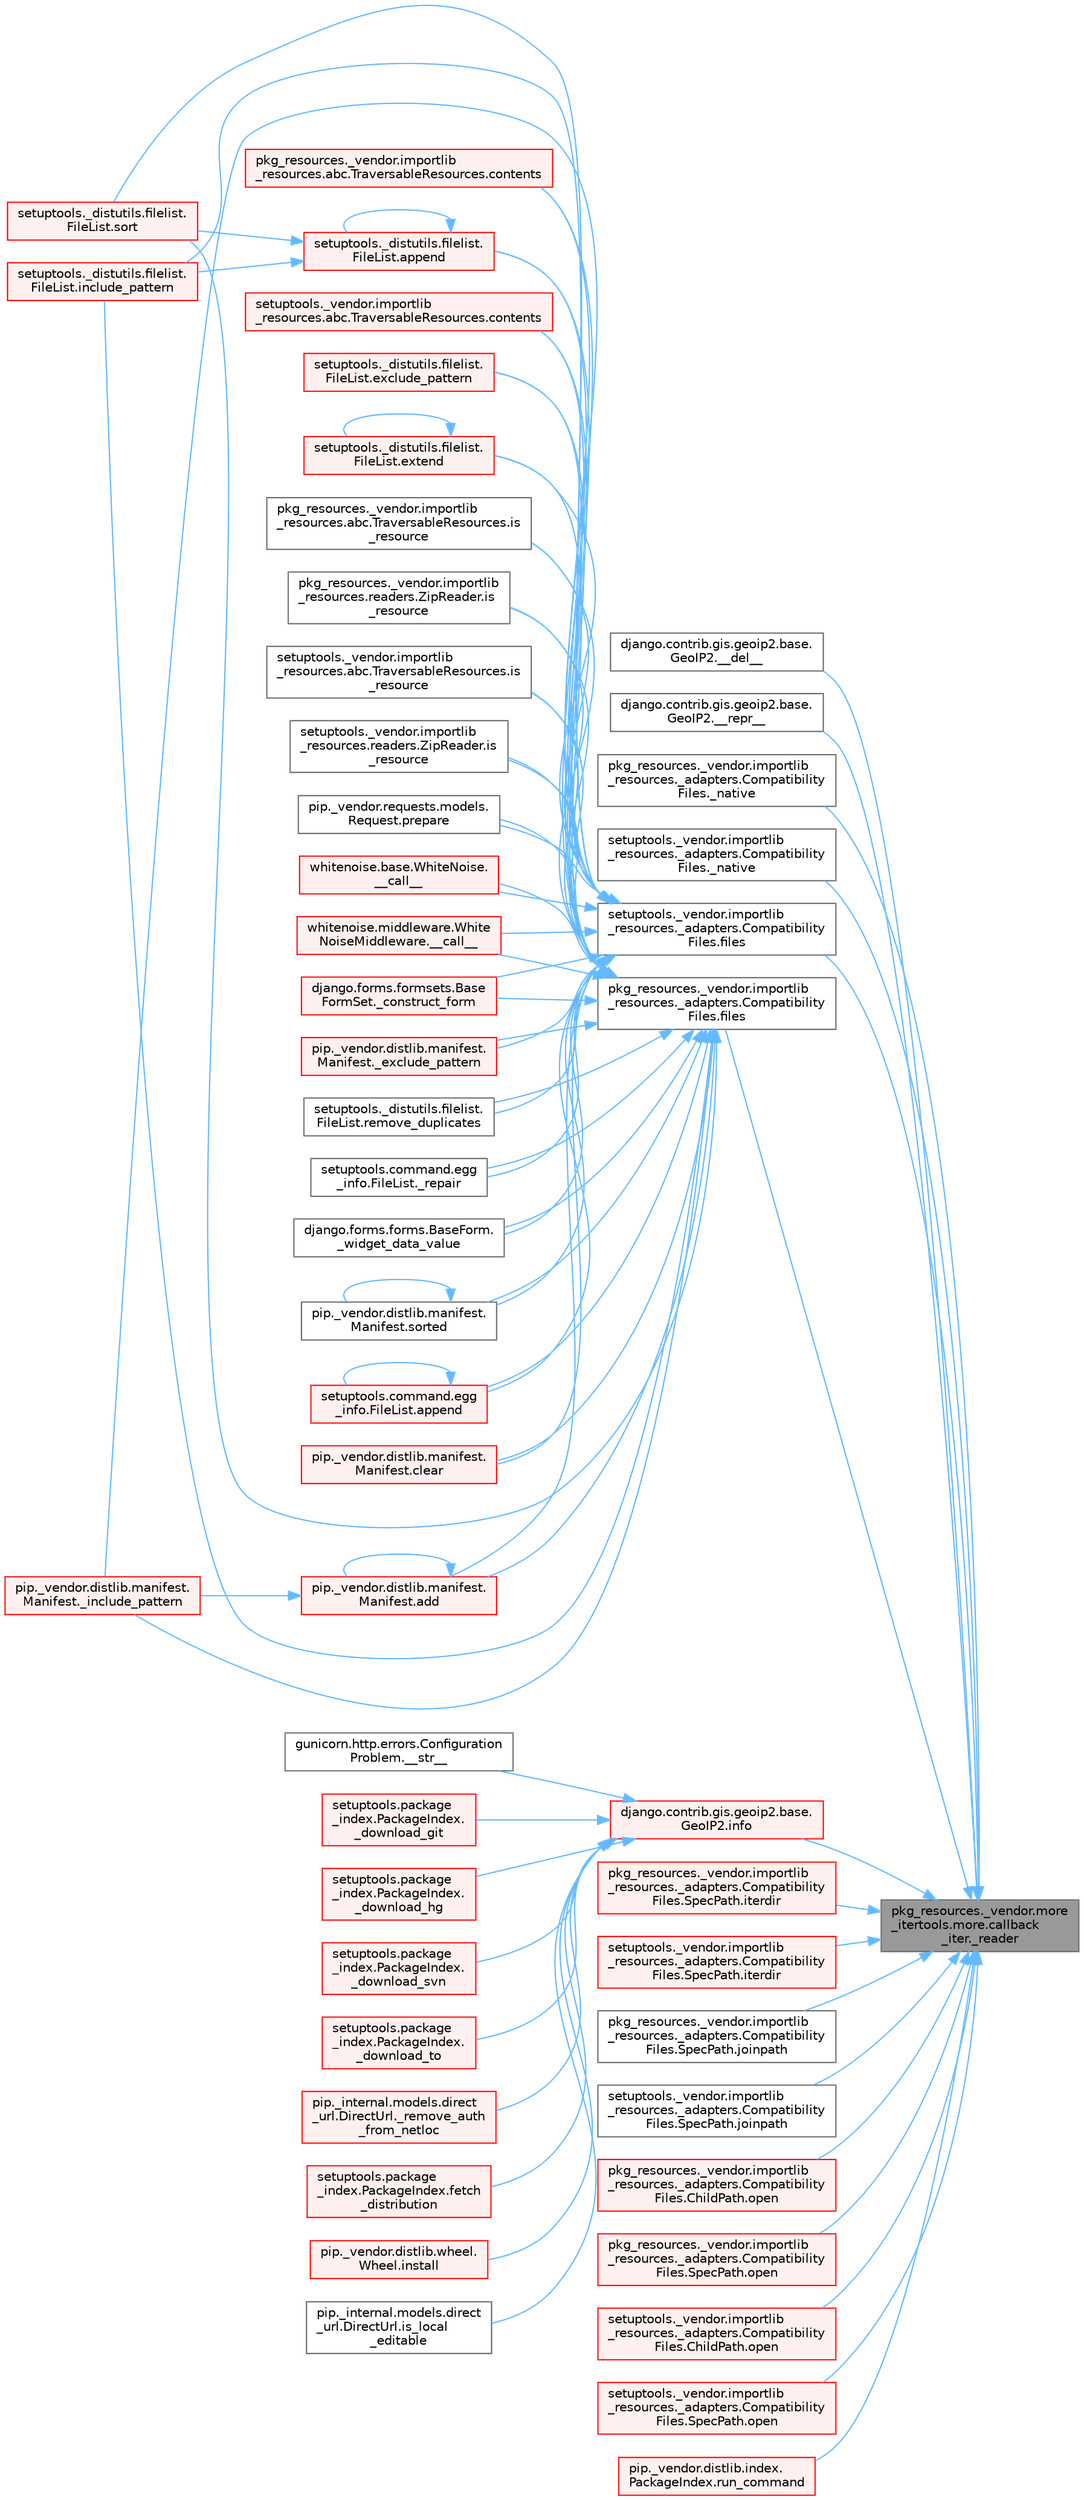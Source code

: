digraph "pkg_resources._vendor.more_itertools.more.callback_iter._reader"
{
 // LATEX_PDF_SIZE
  bgcolor="transparent";
  edge [fontname=Helvetica,fontsize=10,labelfontname=Helvetica,labelfontsize=10];
  node [fontname=Helvetica,fontsize=10,shape=box,height=0.2,width=0.4];
  rankdir="RL";
  Node1 [id="Node000001",label="pkg_resources._vendor.more\l_itertools.more.callback\l_iter._reader",height=0.2,width=0.4,color="gray40", fillcolor="grey60", style="filled", fontcolor="black",tooltip=" "];
  Node1 -> Node2 [id="edge1_Node000001_Node000002",dir="back",color="steelblue1",style="solid",tooltip=" "];
  Node2 [id="Node000002",label="django.contrib.gis.geoip2.base.\lGeoIP2.__del__",height=0.2,width=0.4,color="grey40", fillcolor="white", style="filled",URL="$classdjango_1_1contrib_1_1gis_1_1geoip2_1_1base_1_1_geo_i_p2.html#a7995867898ee5c0d505609479f3f2af4",tooltip=" "];
  Node1 -> Node3 [id="edge2_Node000001_Node000003",dir="back",color="steelblue1",style="solid",tooltip=" "];
  Node3 [id="Node000003",label="django.contrib.gis.geoip2.base.\lGeoIP2.__repr__",height=0.2,width=0.4,color="grey40", fillcolor="white", style="filled",URL="$classdjango_1_1contrib_1_1gis_1_1geoip2_1_1base_1_1_geo_i_p2.html#aa55be1a26fa93b10128b5bf54c429419",tooltip=" "];
  Node1 -> Node4 [id="edge3_Node000001_Node000004",dir="back",color="steelblue1",style="solid",tooltip=" "];
  Node4 [id="Node000004",label="pkg_resources._vendor.importlib\l_resources._adapters.Compatibility\lFiles._native",height=0.2,width=0.4,color="grey40", fillcolor="white", style="filled",URL="$classpkg__resources_1_1__vendor_1_1importlib__resources_1_1__adapters_1_1_compatibility_files.html#addbb06ccf5a655a3e87fe4f42f0eac4c",tooltip=" "];
  Node1 -> Node5 [id="edge4_Node000001_Node000005",dir="back",color="steelblue1",style="solid",tooltip=" "];
  Node5 [id="Node000005",label="setuptools._vendor.importlib\l_resources._adapters.Compatibility\lFiles._native",height=0.2,width=0.4,color="grey40", fillcolor="white", style="filled",URL="$classsetuptools_1_1__vendor_1_1importlib__resources_1_1__adapters_1_1_compatibility_files.html#a60d6d4addb4a763781d0984a0068c678",tooltip=" "];
  Node1 -> Node6 [id="edge5_Node000001_Node000006",dir="back",color="steelblue1",style="solid",tooltip=" "];
  Node6 [id="Node000006",label="pkg_resources._vendor.importlib\l_resources._adapters.Compatibility\lFiles.files",height=0.2,width=0.4,color="grey40", fillcolor="white", style="filled",URL="$classpkg__resources_1_1__vendor_1_1importlib__resources_1_1__adapters_1_1_compatibility_files.html#a8b9d338ee8b5f6f2b1b612d2835a5528",tooltip=" "];
  Node6 -> Node7 [id="edge6_Node000006_Node000007",dir="back",color="steelblue1",style="solid",tooltip=" "];
  Node7 [id="Node000007",label="whitenoise.base.WhiteNoise.\l__call__",height=0.2,width=0.4,color="red", fillcolor="#FFF0F0", style="filled",URL="$classwhitenoise_1_1base_1_1_white_noise.html#ab69ed09639e4ade9a92277a9b899da68",tooltip=" "];
  Node6 -> Node10 [id="edge7_Node000006_Node000010",dir="back",color="steelblue1",style="solid",tooltip=" "];
  Node10 [id="Node000010",label="whitenoise.middleware.White\lNoiseMiddleware.__call__",height=0.2,width=0.4,color="red", fillcolor="#FFF0F0", style="filled",URL="$classwhitenoise_1_1middleware_1_1_white_noise_middleware.html#aa3f80045431a706769634ee0fc6ca9d1",tooltip=" "];
  Node6 -> Node11 [id="edge8_Node000006_Node000011",dir="back",color="steelblue1",style="solid",tooltip=" "];
  Node11 [id="Node000011",label="django.forms.formsets.Base\lFormSet._construct_form",height=0.2,width=0.4,color="red", fillcolor="#FFF0F0", style="filled",URL="$classdjango_1_1forms_1_1formsets_1_1_base_form_set.html#a4a92b0779a5f5964325e73f9c8521fe8",tooltip=" "];
  Node6 -> Node712 [id="edge9_Node000006_Node000712",dir="back",color="steelblue1",style="solid",tooltip=" "];
  Node712 [id="Node000712",label="pip._vendor.distlib.manifest.\lManifest._exclude_pattern",height=0.2,width=0.4,color="red", fillcolor="#FFF0F0", style="filled",URL="$classpip_1_1__vendor_1_1distlib_1_1manifest_1_1_manifest.html#a4bd92bd408c6f080795a5c18bb2c6030",tooltip=" "];
  Node6 -> Node714 [id="edge10_Node000006_Node000714",dir="back",color="steelblue1",style="solid",tooltip=" "];
  Node714 [id="Node000714",label="pip._vendor.distlib.manifest.\lManifest._include_pattern",height=0.2,width=0.4,color="red", fillcolor="#FFF0F0", style="filled",URL="$classpip_1_1__vendor_1_1distlib_1_1manifest_1_1_manifest.html#a4599dc42a99e1cee1644e6b2d97e7103",tooltip=" "];
  Node6 -> Node715 [id="edge11_Node000006_Node000715",dir="back",color="steelblue1",style="solid",tooltip=" "];
  Node715 [id="Node000715",label="setuptools.command.egg\l_info.FileList._repair",height=0.2,width=0.4,color="grey40", fillcolor="white", style="filled",URL="$classsetuptools_1_1command_1_1egg__info_1_1_file_list.html#a2661dc70c72673701e1b6740b9cecc1e",tooltip=" "];
  Node6 -> Node112 [id="edge12_Node000006_Node000112",dir="back",color="steelblue1",style="solid",tooltip=" "];
  Node112 [id="Node000112",label="django.forms.forms.BaseForm.\l_widget_data_value",height=0.2,width=0.4,color="grey40", fillcolor="white", style="filled",URL="$classdjango_1_1forms_1_1forms_1_1_base_form.html#a237e69a267c76deaa1f2bb226b221391",tooltip=" "];
  Node6 -> Node716 [id="edge13_Node000006_Node000716",dir="back",color="steelblue1",style="solid",tooltip=" "];
  Node716 [id="Node000716",label="pip._vendor.distlib.manifest.\lManifest.add",height=0.2,width=0.4,color="red", fillcolor="#FFF0F0", style="filled",URL="$classpip_1_1__vendor_1_1distlib_1_1manifest_1_1_manifest.html#aae84ea0f83bcc2cbb7d5a31fc767120f",tooltip=" "];
  Node716 -> Node714 [id="edge14_Node000716_Node000714",dir="back",color="steelblue1",style="solid",tooltip=" "];
  Node716 -> Node716 [id="edge15_Node000716_Node000716",dir="back",color="steelblue1",style="solid",tooltip=" "];
  Node6 -> Node730 [id="edge16_Node000006_Node000730",dir="back",color="steelblue1",style="solid",tooltip=" "];
  Node730 [id="Node000730",label="setuptools._distutils.filelist.\lFileList.append",height=0.2,width=0.4,color="red", fillcolor="#FFF0F0", style="filled",URL="$classsetuptools_1_1__distutils_1_1filelist_1_1_file_list.html#aa9ee6398f54c690ec1af5df79fb1fbac",tooltip=" "];
  Node730 -> Node730 [id="edge17_Node000730_Node000730",dir="back",color="steelblue1",style="solid",tooltip=" "];
  Node730 -> Node852 [id="edge18_Node000730_Node000852",dir="back",color="steelblue1",style="solid",tooltip=" "];
  Node852 [id="Node000852",label="setuptools._distutils.filelist.\lFileList.include_pattern",height=0.2,width=0.4,color="red", fillcolor="#FFF0F0", style="filled",URL="$classsetuptools_1_1__distutils_1_1filelist_1_1_file_list.html#ae9fe5a8142554ed017ad8c30fec0013d",tooltip=" "];
  Node730 -> Node859 [id="edge19_Node000730_Node000859",dir="back",color="steelblue1",style="solid",tooltip=" "];
  Node859 [id="Node000859",label="setuptools._distutils.filelist.\lFileList.sort",height=0.2,width=0.4,color="red", fillcolor="#FFF0F0", style="filled",URL="$classsetuptools_1_1__distutils_1_1filelist_1_1_file_list.html#a22aca338a56171f45d6a8f9e7abe6498",tooltip=" "];
  Node6 -> Node841 [id="edge20_Node000006_Node000841",dir="back",color="steelblue1",style="solid",tooltip=" "];
  Node841 [id="Node000841",label="setuptools.command.egg\l_info.FileList.append",height=0.2,width=0.4,color="red", fillcolor="#FFF0F0", style="filled",URL="$classsetuptools_1_1command_1_1egg__info_1_1_file_list.html#a824a1cbf2a36d3079c6f24506056cf44",tooltip=" "];
  Node841 -> Node841 [id="edge21_Node000841_Node000841",dir="back",color="steelblue1",style="solid",tooltip=" "];
  Node6 -> Node844 [id="edge22_Node000006_Node000844",dir="back",color="steelblue1",style="solid",tooltip=" "];
  Node844 [id="Node000844",label="pip._vendor.distlib.manifest.\lManifest.clear",height=0.2,width=0.4,color="red", fillcolor="#FFF0F0", style="filled",URL="$classpip_1_1__vendor_1_1distlib_1_1manifest_1_1_manifest.html#a415875ee7b2fe97d61f871a97e4ca891",tooltip=" "];
  Node6 -> Node845 [id="edge23_Node000006_Node000845",dir="back",color="steelblue1",style="solid",tooltip=" "];
  Node845 [id="Node000845",label="pkg_resources._vendor.importlib\l_resources.abc.TraversableResources.contents",height=0.2,width=0.4,color="red", fillcolor="#FFF0F0", style="filled",URL="$classpkg__resources_1_1__vendor_1_1importlib__resources_1_1abc_1_1_traversable_resources.html#a4c7bc89bdda181437b356630cc15d1af",tooltip=" "];
  Node6 -> Node848 [id="edge24_Node000006_Node000848",dir="back",color="steelblue1",style="solid",tooltip=" "];
  Node848 [id="Node000848",label="setuptools._vendor.importlib\l_resources.abc.TraversableResources.contents",height=0.2,width=0.4,color="red", fillcolor="#FFF0F0", style="filled",URL="$classsetuptools_1_1__vendor_1_1importlib__resources_1_1abc_1_1_traversable_resources.html#a2a1d7f62d641d51c6eec626045ff3b7a",tooltip=" "];
  Node6 -> Node849 [id="edge25_Node000006_Node000849",dir="back",color="steelblue1",style="solid",tooltip=" "];
  Node849 [id="Node000849",label="setuptools._distutils.filelist.\lFileList.exclude_pattern",height=0.2,width=0.4,color="red", fillcolor="#FFF0F0", style="filled",URL="$classsetuptools_1_1__distutils_1_1filelist_1_1_file_list.html#aff56d4a96467b8946dbe075f15525723",tooltip=" "];
  Node6 -> Node851 [id="edge26_Node000006_Node000851",dir="back",color="steelblue1",style="solid",tooltip=" "];
  Node851 [id="Node000851",label="setuptools._distutils.filelist.\lFileList.extend",height=0.2,width=0.4,color="red", fillcolor="#FFF0F0", style="filled",URL="$classsetuptools_1_1__distutils_1_1filelist_1_1_file_list.html#afbb5d33eba4b305a48c0864d954956a4",tooltip=" "];
  Node851 -> Node851 [id="edge27_Node000851_Node000851",dir="back",color="steelblue1",style="solid",tooltip=" "];
  Node6 -> Node852 [id="edge28_Node000006_Node000852",dir="back",color="steelblue1",style="solid",tooltip=" "];
  Node6 -> Node853 [id="edge29_Node000006_Node000853",dir="back",color="steelblue1",style="solid",tooltip=" "];
  Node853 [id="Node000853",label="pkg_resources._vendor.importlib\l_resources.abc.TraversableResources.is\l_resource",height=0.2,width=0.4,color="grey40", fillcolor="white", style="filled",URL="$classpkg__resources_1_1__vendor_1_1importlib__resources_1_1abc_1_1_traversable_resources.html#a789d062cffab3aec616ee597e9f20158",tooltip=" "];
  Node6 -> Node854 [id="edge30_Node000006_Node000854",dir="back",color="steelblue1",style="solid",tooltip=" "];
  Node854 [id="Node000854",label="pkg_resources._vendor.importlib\l_resources.readers.ZipReader.is\l_resource",height=0.2,width=0.4,color="grey40", fillcolor="white", style="filled",URL="$classpkg__resources_1_1__vendor_1_1importlib__resources_1_1readers_1_1_zip_reader.html#ad9dd30a99935c571aea05020f936547d",tooltip=" "];
  Node6 -> Node855 [id="edge31_Node000006_Node000855",dir="back",color="steelblue1",style="solid",tooltip=" "];
  Node855 [id="Node000855",label="setuptools._vendor.importlib\l_resources.abc.TraversableResources.is\l_resource",height=0.2,width=0.4,color="grey40", fillcolor="white", style="filled",URL="$classsetuptools_1_1__vendor_1_1importlib__resources_1_1abc_1_1_traversable_resources.html#a14d5a3f5d5a3a453bf69683df8c3f6f6",tooltip=" "];
  Node6 -> Node856 [id="edge32_Node000006_Node000856",dir="back",color="steelblue1",style="solid",tooltip=" "];
  Node856 [id="Node000856",label="setuptools._vendor.importlib\l_resources.readers.ZipReader.is\l_resource",height=0.2,width=0.4,color="grey40", fillcolor="white", style="filled",URL="$classsetuptools_1_1__vendor_1_1importlib__resources_1_1readers_1_1_zip_reader.html#af50ce280fd2952069d47a7bc7670d7e1",tooltip=" "];
  Node6 -> Node857 [id="edge33_Node000006_Node000857",dir="back",color="steelblue1",style="solid",tooltip=" "];
  Node857 [id="Node000857",label="pip._vendor.requests.models.\lRequest.prepare",height=0.2,width=0.4,color="grey40", fillcolor="white", style="filled",URL="$classpip_1_1__vendor_1_1requests_1_1models_1_1_request.html#a521f9d64b1ea263abc8fb0c3f957b2ab",tooltip=" "];
  Node6 -> Node858 [id="edge34_Node000006_Node000858",dir="back",color="steelblue1",style="solid",tooltip=" "];
  Node858 [id="Node000858",label="setuptools._distutils.filelist.\lFileList.remove_duplicates",height=0.2,width=0.4,color="grey40", fillcolor="white", style="filled",URL="$classsetuptools_1_1__distutils_1_1filelist_1_1_file_list.html#a52bd4da0e3a5199cbc6b921965cef2d3",tooltip=" "];
  Node6 -> Node859 [id="edge35_Node000006_Node000859",dir="back",color="steelblue1",style="solid",tooltip=" "];
  Node6 -> Node2117 [id="edge36_Node000006_Node002117",dir="back",color="steelblue1",style="solid",tooltip=" "];
  Node2117 [id="Node002117",label="pip._vendor.distlib.manifest.\lManifest.sorted",height=0.2,width=0.4,color="grey40", fillcolor="white", style="filled",URL="$classpip_1_1__vendor_1_1distlib_1_1manifest_1_1_manifest.html#a5d52796ec0da0284e13756b60934b972",tooltip=" "];
  Node2117 -> Node2117 [id="edge37_Node002117_Node002117",dir="back",color="steelblue1",style="solid",tooltip=" "];
  Node1 -> Node3184 [id="edge38_Node000001_Node003184",dir="back",color="steelblue1",style="solid",tooltip=" "];
  Node3184 [id="Node003184",label="setuptools._vendor.importlib\l_resources._adapters.Compatibility\lFiles.files",height=0.2,width=0.4,color="grey40", fillcolor="white", style="filled",URL="$classsetuptools_1_1__vendor_1_1importlib__resources_1_1__adapters_1_1_compatibility_files.html#afe4ab3d957d5886ae615b184d7ac2835",tooltip=" "];
  Node3184 -> Node7 [id="edge39_Node003184_Node000007",dir="back",color="steelblue1",style="solid",tooltip=" "];
  Node3184 -> Node10 [id="edge40_Node003184_Node000010",dir="back",color="steelblue1",style="solid",tooltip=" "];
  Node3184 -> Node11 [id="edge41_Node003184_Node000011",dir="back",color="steelblue1",style="solid",tooltip=" "];
  Node3184 -> Node712 [id="edge42_Node003184_Node000712",dir="back",color="steelblue1",style="solid",tooltip=" "];
  Node3184 -> Node714 [id="edge43_Node003184_Node000714",dir="back",color="steelblue1",style="solid",tooltip=" "];
  Node3184 -> Node715 [id="edge44_Node003184_Node000715",dir="back",color="steelblue1",style="solid",tooltip=" "];
  Node3184 -> Node112 [id="edge45_Node003184_Node000112",dir="back",color="steelblue1",style="solid",tooltip=" "];
  Node3184 -> Node716 [id="edge46_Node003184_Node000716",dir="back",color="steelblue1",style="solid",tooltip=" "];
  Node3184 -> Node730 [id="edge47_Node003184_Node000730",dir="back",color="steelblue1",style="solid",tooltip=" "];
  Node3184 -> Node841 [id="edge48_Node003184_Node000841",dir="back",color="steelblue1",style="solid",tooltip=" "];
  Node3184 -> Node844 [id="edge49_Node003184_Node000844",dir="back",color="steelblue1",style="solid",tooltip=" "];
  Node3184 -> Node845 [id="edge50_Node003184_Node000845",dir="back",color="steelblue1",style="solid",tooltip=" "];
  Node3184 -> Node848 [id="edge51_Node003184_Node000848",dir="back",color="steelblue1",style="solid",tooltip=" "];
  Node3184 -> Node849 [id="edge52_Node003184_Node000849",dir="back",color="steelblue1",style="solid",tooltip=" "];
  Node3184 -> Node851 [id="edge53_Node003184_Node000851",dir="back",color="steelblue1",style="solid",tooltip=" "];
  Node3184 -> Node852 [id="edge54_Node003184_Node000852",dir="back",color="steelblue1",style="solid",tooltip=" "];
  Node3184 -> Node853 [id="edge55_Node003184_Node000853",dir="back",color="steelblue1",style="solid",tooltip=" "];
  Node3184 -> Node854 [id="edge56_Node003184_Node000854",dir="back",color="steelblue1",style="solid",tooltip=" "];
  Node3184 -> Node855 [id="edge57_Node003184_Node000855",dir="back",color="steelblue1",style="solid",tooltip=" "];
  Node3184 -> Node856 [id="edge58_Node003184_Node000856",dir="back",color="steelblue1",style="solid",tooltip=" "];
  Node3184 -> Node857 [id="edge59_Node003184_Node000857",dir="back",color="steelblue1",style="solid",tooltip=" "];
  Node3184 -> Node858 [id="edge60_Node003184_Node000858",dir="back",color="steelblue1",style="solid",tooltip=" "];
  Node3184 -> Node859 [id="edge61_Node003184_Node000859",dir="back",color="steelblue1",style="solid",tooltip=" "];
  Node3184 -> Node2117 [id="edge62_Node003184_Node002117",dir="back",color="steelblue1",style="solid",tooltip=" "];
  Node1 -> Node3185 [id="edge63_Node000001_Node003185",dir="back",color="steelblue1",style="solid",tooltip=" "];
  Node3185 [id="Node003185",label="django.contrib.gis.geoip2.base.\lGeoIP2.info",height=0.2,width=0.4,color="red", fillcolor="#FFF0F0", style="filled",URL="$classdjango_1_1contrib_1_1gis_1_1geoip2_1_1base_1_1_geo_i_p2.html#aaf31f29c09e7b4a2af2a4b19b80d1337",tooltip=" "];
  Node3185 -> Node614 [id="edge64_Node003185_Node000614",dir="back",color="steelblue1",style="solid",tooltip=" "];
  Node614 [id="Node000614",label="gunicorn.http.errors.Configuration\lProblem.__str__",height=0.2,width=0.4,color="grey40", fillcolor="white", style="filled",URL="$classgunicorn_1_1http_1_1errors_1_1_configuration_problem.html#a08b541e472ddcb99f48f882331f9c633",tooltip=" "];
  Node3185 -> Node615 [id="edge65_Node003185_Node000615",dir="back",color="steelblue1",style="solid",tooltip=" "];
  Node615 [id="Node000615",label="setuptools.package\l_index.PackageIndex.\l_download_git",height=0.2,width=0.4,color="red", fillcolor="#FFF0F0", style="filled",URL="$classsetuptools_1_1package__index_1_1_package_index.html#ab1314a1d26917b0a04cc8ece0032d7e3",tooltip=" "];
  Node3185 -> Node621 [id="edge66_Node003185_Node000621",dir="back",color="steelblue1",style="solid",tooltip=" "];
  Node621 [id="Node000621",label="setuptools.package\l_index.PackageIndex.\l_download_hg",height=0.2,width=0.4,color="red", fillcolor="#FFF0F0", style="filled",URL="$classsetuptools_1_1package__index_1_1_package_index.html#a0ee548df8c0f94ba441bcd80fa3e5103",tooltip=" "];
  Node3185 -> Node622 [id="edge67_Node003185_Node000622",dir="back",color="steelblue1",style="solid",tooltip=" "];
  Node622 [id="Node000622",label="setuptools.package\l_index.PackageIndex.\l_download_svn",height=0.2,width=0.4,color="red", fillcolor="#FFF0F0", style="filled",URL="$classsetuptools_1_1package__index_1_1_package_index.html#a81dace6f0ecf75081f9fad736c19f0ad",tooltip=" "];
  Node3185 -> Node625 [id="edge68_Node003185_Node000625",dir="back",color="steelblue1",style="solid",tooltip=" "];
  Node625 [id="Node000625",label="setuptools.package\l_index.PackageIndex.\l_download_to",height=0.2,width=0.4,color="red", fillcolor="#FFF0F0", style="filled",URL="$classsetuptools_1_1package__index_1_1_package_index.html#aeccafd2a1047436cd2ad36119fea849c",tooltip=" "];
  Node3185 -> Node626 [id="edge69_Node003185_Node000626",dir="back",color="steelblue1",style="solid",tooltip=" "];
  Node626 [id="Node000626",label="pip._internal.models.direct\l_url.DirectUrl._remove_auth\l_from_netloc",height=0.2,width=0.4,color="red", fillcolor="#FFF0F0", style="filled",URL="$classpip_1_1__internal_1_1models_1_1direct__url_1_1_direct_url.html#a67ca6b45b59c3d0c5c365e6c201f8606",tooltip=" "];
  Node3185 -> Node618 [id="edge70_Node003185_Node000618",dir="back",color="steelblue1",style="solid",tooltip=" "];
  Node618 [id="Node000618",label="setuptools.package\l_index.PackageIndex.fetch\l_distribution",height=0.2,width=0.4,color="red", fillcolor="#FFF0F0", style="filled",URL="$classsetuptools_1_1package__index_1_1_package_index.html#ac5576b29d3cea2f46cf7f84d7a991cbe",tooltip=" "];
  Node3185 -> Node1681 [id="edge71_Node003185_Node001681",dir="back",color="steelblue1",style="solid",tooltip=" "];
  Node1681 [id="Node001681",label="pip._vendor.distlib.wheel.\lWheel.install",height=0.2,width=0.4,color="red", fillcolor="#FFF0F0", style="filled",URL="$classpip_1_1__vendor_1_1distlib_1_1wheel_1_1_wheel.html#a2d42ca18eda62d320111afef46504f5c",tooltip=" "];
  Node3185 -> Node2494 [id="edge72_Node003185_Node002494",dir="back",color="steelblue1",style="solid",tooltip=" "];
  Node2494 [id="Node002494",label="pip._internal.models.direct\l_url.DirectUrl.is_local\l_editable",height=0.2,width=0.4,color="grey40", fillcolor="white", style="filled",URL="$classpip_1_1__internal_1_1models_1_1direct__url_1_1_direct_url.html#acbbe586323346ab82ae87486b6df5530",tooltip=" "];
  Node1 -> Node3186 [id="edge73_Node000001_Node003186",dir="back",color="steelblue1",style="solid",tooltip=" "];
  Node3186 [id="Node003186",label="pkg_resources._vendor.importlib\l_resources._adapters.Compatibility\lFiles.SpecPath.iterdir",height=0.2,width=0.4,color="red", fillcolor="#FFF0F0", style="filled",URL="$classpkg__resources_1_1__vendor_1_1importlib__resources_1_1__adapters_1_1_compatibility_files_1_1_spec_path.html#a09ab33710446e76e0b927a3ae79d062f",tooltip=" "];
  Node1 -> Node3191 [id="edge74_Node000001_Node003191",dir="back",color="steelblue1",style="solid",tooltip=" "];
  Node3191 [id="Node003191",label="setuptools._vendor.importlib\l_resources._adapters.Compatibility\lFiles.SpecPath.iterdir",height=0.2,width=0.4,color="red", fillcolor="#FFF0F0", style="filled",URL="$classsetuptools_1_1__vendor_1_1importlib__resources_1_1__adapters_1_1_compatibility_files_1_1_spec_path.html#a2a6edf2d153b1235db6408203a510594",tooltip=" "];
  Node1 -> Node3192 [id="edge75_Node000001_Node003192",dir="back",color="steelblue1",style="solid",tooltip=" "];
  Node3192 [id="Node003192",label="pkg_resources._vendor.importlib\l_resources._adapters.Compatibility\lFiles.SpecPath.joinpath",height=0.2,width=0.4,color="grey40", fillcolor="white", style="filled",URL="$classpkg__resources_1_1__vendor_1_1importlib__resources_1_1__adapters_1_1_compatibility_files_1_1_spec_path.html#a4b9c8d5913abe8e7e229c79ee5d997ac",tooltip=" "];
  Node1 -> Node3193 [id="edge76_Node000001_Node003193",dir="back",color="steelblue1",style="solid",tooltip=" "];
  Node3193 [id="Node003193",label="setuptools._vendor.importlib\l_resources._adapters.Compatibility\lFiles.SpecPath.joinpath",height=0.2,width=0.4,color="grey40", fillcolor="white", style="filled",URL="$classsetuptools_1_1__vendor_1_1importlib__resources_1_1__adapters_1_1_compatibility_files_1_1_spec_path.html#a57c43b03f507e0cd826d1a4c24f2c501",tooltip=" "];
  Node1 -> Node2109 [id="edge77_Node000001_Node002109",dir="back",color="steelblue1",style="solid",tooltip=" "];
  Node2109 [id="Node002109",label="pkg_resources._vendor.importlib\l_resources._adapters.Compatibility\lFiles.ChildPath.open",height=0.2,width=0.4,color="red", fillcolor="#FFF0F0", style="filled",URL="$classpkg__resources_1_1__vendor_1_1importlib__resources_1_1__adapters_1_1_compatibility_files_1_1_child_path.html#ab1f332324be2f6936683457a7326a7d8",tooltip=" "];
  Node1 -> Node3194 [id="edge78_Node000001_Node003194",dir="back",color="steelblue1",style="solid",tooltip=" "];
  Node3194 [id="Node003194",label="pkg_resources._vendor.importlib\l_resources._adapters.Compatibility\lFiles.SpecPath.open",height=0.2,width=0.4,color="red", fillcolor="#FFF0F0", style="filled",URL="$classpkg__resources_1_1__vendor_1_1importlib__resources_1_1__adapters_1_1_compatibility_files_1_1_spec_path.html#ac93bb25e446c29d87ac989f93afaa1d8",tooltip=" "];
  Node1 -> Node2111 [id="edge79_Node000001_Node002111",dir="back",color="steelblue1",style="solid",tooltip=" "];
  Node2111 [id="Node002111",label="setuptools._vendor.importlib\l_resources._adapters.Compatibility\lFiles.ChildPath.open",height=0.2,width=0.4,color="red", fillcolor="#FFF0F0", style="filled",URL="$classsetuptools_1_1__vendor_1_1importlib__resources_1_1__adapters_1_1_compatibility_files_1_1_child_path.html#abf8eeead4d2a3df60fec916086b03a17",tooltip=" "];
  Node1 -> Node3195 [id="edge80_Node000001_Node003195",dir="back",color="steelblue1",style="solid",tooltip=" "];
  Node3195 [id="Node003195",label="setuptools._vendor.importlib\l_resources._adapters.Compatibility\lFiles.SpecPath.open",height=0.2,width=0.4,color="red", fillcolor="#FFF0F0", style="filled",URL="$classsetuptools_1_1__vendor_1_1importlib__resources_1_1__adapters_1_1_compatibility_files_1_1_spec_path.html#af6b2df84b03ffa654b77ff6fae29d330",tooltip=" "];
  Node1 -> Node3196 [id="edge81_Node000001_Node003196",dir="back",color="steelblue1",style="solid",tooltip=" "];
  Node3196 [id="Node003196",label="pip._vendor.distlib.index.\lPackageIndex.run_command",height=0.2,width=0.4,color="red", fillcolor="#FFF0F0", style="filled",URL="$classpip_1_1__vendor_1_1distlib_1_1index_1_1_package_index.html#acd7bac9eea76a4f817fcadc41b2c9892",tooltip=" "];
}
